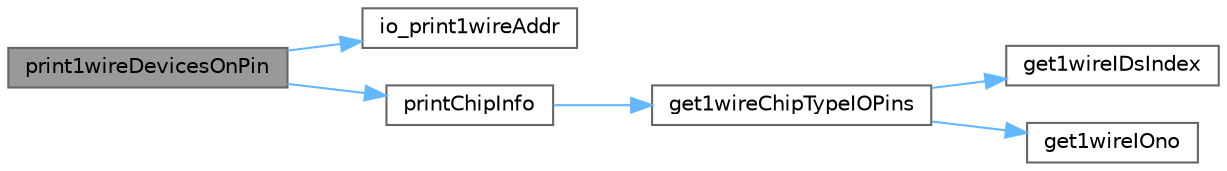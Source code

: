 digraph "print1wireDevicesOnPin"
{
 // LATEX_PDF_SIZE
  bgcolor="transparent";
  edge [fontname=Helvetica,fontsize=10,labelfontname=Helvetica,labelfontsize=10];
  node [fontname=Helvetica,fontsize=10,shape=box,height=0.2,width=0.4];
  rankdir="LR";
  Node1 [label="print1wireDevicesOnPin",height=0.2,width=0.4,color="gray40", fillcolor="grey60", style="filled", fontcolor="black",tooltip="Find and print details of chips on the 1-wire bus. OneWire class stores the pin, and by default the a..."];
  Node1 -> Node2 [color="steelblue1",style="solid"];
  Node2 [label="io_print1wireAddr",height=0.2,width=0.4,color="grey40", fillcolor="white", style="filled",URL="$1wire__chip__io_8h.html#a387122cd32e13e3ab4868864bed08d3e",tooltip=" "];
  Node1 -> Node3 [color="steelblue1",style="solid"];
  Node3 [label="printChipInfo",height=0.2,width=0.4,color="grey40", fillcolor="white", style="filled",URL="$1wire__chip__io_8h.html#a977007cf4daf77a6813d9bd5484e67e1",tooltip=" "];
  Node3 -> Node4 [color="steelblue1",style="solid"];
  Node4 [label="get1wireChipTypeIOPins",height=0.2,width=0.4,color="grey40", fillcolor="white", style="filled",URL="$1wire__chip__io_8h.html#a26a5c521594f3f4380de4fe920f669fe",tooltip="Returns the number of IO pins the 1-wire chip has."];
  Node4 -> Node5 [color="steelblue1",style="solid"];
  Node5 [label="get1wireIDsIndex",height=0.2,width=0.4,color="grey40", fillcolor="white", style="filled",URL="$1wire__chip__io_8h.html#aa10020cdfdad46fa553fc4a2ee31fd3b",tooltip="Gets the array index index from the chip type id."];
  Node4 -> Node6 [color="steelblue1",style="solid"];
  Node6 [label="get1wireIOno",height=0.2,width=0.4,color="grey40", fillcolor="white", style="filled",URL="$1wire__chip__io_8h.html#a0c2ff7ecc2f15b31cfe75c4598451678",tooltip="Get the number of IO pins the chip has, i.e. 8 for the DS2408."];
}
